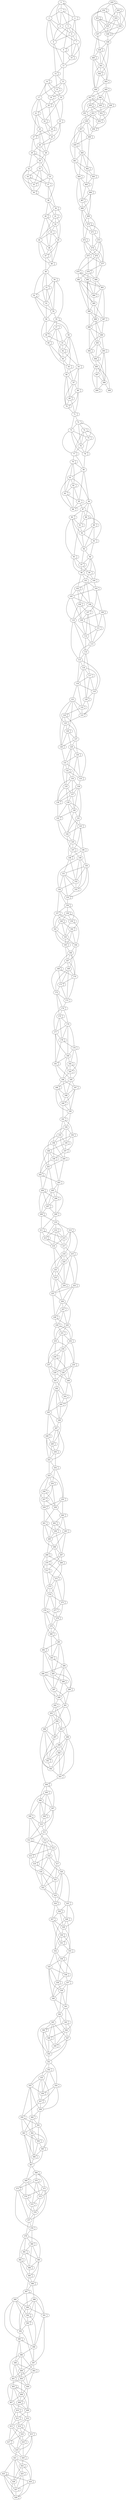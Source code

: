 strict graph G {
0;
1;
2;
3;
4;
5;
6;
7;
8;
9;
10;
11;
12;
13;
14;
15;
16;
17;
18;
19;
20;
21;
22;
23;
24;
25;
26;
27;
28;
29;
30;
31;
32;
33;
34;
35;
36;
37;
38;
39;
40;
41;
42;
43;
44;
45;
46;
47;
48;
49;
50;
51;
52;
53;
54;
55;
56;
57;
58;
59;
60;
61;
62;
63;
64;
65;
66;
67;
68;
69;
70;
71;
72;
73;
74;
75;
76;
77;
78;
79;
80;
81;
82;
83;
84;
85;
86;
87;
88;
89;
90;
91;
92;
93;
94;
95;
96;
97;
98;
99;
100;
101;
102;
103;
104;
105;
106;
107;
108;
109;
110;
111;
112;
113;
114;
115;
116;
117;
118;
119;
120;
121;
122;
123;
124;
125;
126;
127;
128;
129;
130;
131;
132;
133;
134;
135;
136;
137;
138;
139;
140;
141;
142;
143;
144;
145;
146;
147;
148;
149;
150;
151;
152;
153;
154;
155;
156;
157;
158;
159;
160;
161;
162;
163;
164;
165;
166;
167;
168;
169;
170;
171;
172;
173;
174;
175;
176;
177;
178;
179;
180;
181;
182;
183;
184;
185;
186;
187;
188;
189;
190;
191;
192;
193;
194;
195;
196;
197;
198;
199;
200;
201;
202;
203;
204;
205;
206;
207;
208;
209;
210;
211;
212;
213;
214;
215;
216;
217;
218;
219;
220;
221;
222;
223;
224;
225;
226;
227;
228;
229;
230;
231;
232;
233;
234;
235;
236;
237;
238;
239;
240;
241;
242;
243;
244;
245;
246;
247;
248;
249;
250;
251;
252;
253;
254;
255;
256;
257;
258;
259;
260;
261;
262;
263;
264;
265;
266;
267;
268;
269;
270;
271;
272;
273;
274;
275;
276;
277;
278;
279;
280;
281;
282;
283;
284;
285;
286;
287;
288;
289;
290;
291;
292;
293;
294;
295;
296;
297;
298;
299;
300;
301;
302;
303;
304;
305;
306;
307;
308;
309;
310;
311;
312;
313;
314;
315;
316;
317;
318;
319;
320;
321;
322;
323;
324;
325;
326;
327;
328;
329;
330;
331;
332;
333;
334;
335;
336;
337;
338;
339;
340;
341;
342;
343;
344;
345;
346;
347;
348;
349;
350;
351;
352;
353;
354;
355;
356;
357;
358;
359;
360;
361;
362;
363;
364;
365;
366;
367;
368;
369;
370;
371;
372;
373;
374;
375;
376;
377;
378;
379;
380;
381;
382;
383;
384;
385;
386;
387;
388;
389;
390;
391;
392;
393;
394;
395;
396;
397;
398;
399;
400;
401;
402;
403;
404;
405;
406;
407;
408;
409;
410;
411;
412;
413;
414;
415;
416;
417;
418;
419;
420;
421;
422;
423;
424;
425;
426;
427;
428;
429;
430;
431;
432;
433;
434;
435;
436;
437;
438;
439;
440;
441;
442;
443;
444;
445;
446;
447;
448;
449;
450;
451;
452;
453;
454;
455;
456;
457;
458;
459;
460;
461;
462;
463;
464;
465;
466;
467;
468;
469;
470;
471;
472;
473;
474;
475;
476;
477;
478;
479;
480;
481;
482;
483;
484;
485;
486;
487;
488;
489;
490;
491;
492;
493;
494;
495;
496;
497;
498;
499;
490 -- 492;
80 -- 81;
453 -- 456;
73 -- 75;
57 -- 60;
369 -- 369;
404 -- 408;
30 -- 32;
481 -- 486;
276 -- 278;
49 -- 52;
439 -- 441;
77 -- 80;
47 -- 48;
121 -- 123;
82 -- 85;
165 -- 165;
343 -- 343;
2 -- 2;
134 -- 137;
149 -- 150;
273 -- 277;
66 -- 69;
74 -- 74;
267 -- 271;
18 -- 20;
47 -- 47;
189 -- 189;
466 -- 469;
107 -- 113;
410 -- 412;
15 -- 16;
256 -- 258;
106 -- 111;
244 -- 246;
407 -- 410;
223 -- 224;
68 -- 71;
97 -- 97;
355 -- 359;
491 -- 493;
270 -- 275;
316 -- 319;
392 -- 396;
275 -- 278;
194 -- 196;
446 -- 450;
186 -- 189;
296 -- 302;
349 -- 350;
282 -- 285;
334 -- 338;
202 -- 203;
89 -- 92;
76 -- 78;
266 -- 267;
218 -- 221;
308 -- 310;
394 -- 397;
430 -- 436;
485 -- 488;
69 -- 70;
90 -- 94;
257 -- 257;
442 -- 444;
410 -- 410;
184 -- 186;
232 -- 232;
413 -- 417;
25 -- 26;
245 -- 248;
57 -- 59;
153 -- 155;
196 -- 200;
257 -- 259;
433 -- 434;
76 -- 77;
358 -- 360;
171 -- 172;
345 -- 349;
180 -- 182;
365 -- 365;
93 -- 94;
30 -- 31;
487 -- 489;
110 -- 112;
330 -- 330;
439 -- 443;
39 -- 41;
368 -- 372;
17 -- 22;
431 -- 437;
142 -- 142;
356 -- 356;
118 -- 122;
60 -- 65;
21 -- 27;
270 -- 274;
255 -- 255;
299 -- 300;
19 -- 25;
14 -- 18;
21 -- 22;
389 -- 392;
298 -- 303;
429 -- 430;
81 -- 82;
205 -- 209;
227 -- 227;
164 -- 166;
172 -- 173;
175 -- 177;
304 -- 306;
141 -- 143;
232 -- 234;
22 -- 24;
406 -- 409;
283 -- 285;
391 -- 396;
488 -- 489;
377 -- 379;
335 -- 336;
489 -- 491;
408 -- 408;
370 -- 371;
55 -- 57;
182 -- 183;
405 -- 406;
95 -- 95;
315 -- 319;
317 -- 321;
484 -- 484;
427 -- 427;
27 -- 29;
30 -- 33;
45 -- 46;
332 -- 336;
23 -- 26;
184 -- 187;
470 -- 472;
98 -- 101;
204 -- 207;
445 -- 446;
183 -- 185;
420 -- 420;
420 -- 422;
46 -- 47;
132 -- 135;
432 -- 432;
268 -- 268;
201 -- 202;
348 -- 349;
17 -- 23;
457 -- 460;
368 -- 370;
140 -- 144;
341 -- 344;
164 -- 167;
83 -- 86;
399 -- 402;
327 -- 330;
88 -- 88;
150 -- 155;
235 -- 240;
194 -- 197;
399 -- 400;
101 -- 104;
423 -- 426;
336 -- 338;
85 -- 87;
282 -- 286;
371 -- 372;
177 -- 178;
345 -- 346;
434 -- 437;
380 -- 381;
255 -- 260;
390 -- 391;
191 -- 191;
335 -- 340;
114 -- 115;
50 -- 53;
212 -- 215;
156 -- 156;
369 -- 373;
431 -- 434;
471 -- 474;
326 -- 326;
254 -- 256;
441 -- 443;
42 -- 44;
258 -- 260;
286 -- 290;
430 -- 435;
61 -- 62;
129 -- 131;
262 -- 263;
259 -- 259;
190 -- 192;
32 -- 37;
110 -- 115;
468 -- 471;
144 -- 147;
88 -- 92;
161 -- 163;
192 -- 195;
140 -- 141;
168 -- 171;
178 -- 181;
204 -- 204;
322 -- 324;
348 -- 348;
55 -- 58;
412 -- 415;
486 -- 489;
363 -- 366;
113 -- 115;
188 -- 189;
137 -- 139;
111 -- 113;
432 -- 437;
379 -- 381;
5 -- 10;
455 -- 458;
370 -- 375;
388 -- 394;
374 -- 376;
139 -- 143;
29 -- 29;
71 -- 72;
261 -- 261;
241 -- 243;
75 -- 75;
191 -- 193;
90 -- 92;
409 -- 411;
453 -- 455;
482 -- 486;
293 -- 298;
457 -- 458;
3 -- 8;
0 -- 5;
190 -- 191;
185 -- 186;
158 -- 160;
413 -- 418;
354 -- 357;
197 -- 199;
20 -- 20;
6 -- 7;
140 -- 142;
39 -- 42;
75 -- 78;
272 -- 274;
280 -- 281;
238 -- 242;
110 -- 114;
323 -- 324;
399 -- 401;
407 -- 411;
150 -- 153;
233 -- 236;
214 -- 218;
183 -- 184;
397 -- 402;
395 -- 395;
12 -- 14;
197 -- 197;
131 -- 132;
124 -- 124;
285 -- 287;
398 -- 402;
181 -- 185;
95 -- 97;
193 -- 195;
6 -- 10;
293 -- 294;
80 -- 84;
18 -- 19;
108 -- 109;
486 -- 487;
126 -- 127;
327 -- 331;
228 -- 229;
5 -- 9;
259 -- 261;
249 -- 249;
60 -- 64;
299 -- 301;
370 -- 373;
260 -- 260;
279 -- 280;
312 -- 314;
114 -- 117;
260 -- 263;
384 -- 385;
412 -- 416;
393 -- 393;
95 -- 98;
298 -- 300;
245 -- 247;
96 -- 99;
451 -- 454;
494 -- 496;
411 -- 411;
234 -- 239;
289 -- 290;
455 -- 457;
206 -- 207;
436 -- 436;
68 -- 70;
17 -- 20;
67 -- 68;
383 -- 386;
478 -- 481;
401 -- 405;
493 -- 493;
276 -- 276;
457 -- 459;
474 -- 477;
307 -- 311;
429 -- 429;
118 -- 121;
483 -- 484;
449 -- 452;
484 -- 485;
320 -- 323;
338 -- 338;
117 -- 117;
451 -- 455;
255 -- 258;
476 -- 477;
286 -- 288;
402 -- 404;
51 -- 54;
269 -- 269;
328 -- 331;
130 -- 133;
365 -- 366;
87 -- 89;
449 -- 451;
299 -- 304;
21 -- 21;
132 -- 132;
105 -- 110;
63 -- 63;
74 -- 75;
162 -- 162;
490 -- 491;
362 -- 367;
72 -- 76;
181 -- 181;
42 -- 45;
306 -- 310;
166 -- 169;
220 -- 224;
491 -- 494;
353 -- 355;
18 -- 22;
375 -- 375;
156 -- 158;
333 -- 336;
318 -- 321;
41 -- 41;
145 -- 148;
253 -- 256;
112 -- 113;
450 -- 453;
479 -- 480;
100 -- 102;
3 -- 4;
89 -- 93;
391 -- 391;
1 -- 2;
147 -- 147;
167 -- 168;
181 -- 184;
13 -- 17;
127 -- 128;
395 -- 399;
108 -- 113;
398 -- 401;
211 -- 216;
228 -- 228;
155 -- 156;
432 -- 435;
425 -- 426;
397 -- 400;
104 -- 110;
175 -- 175;
471 -- 471;
334 -- 335;
306 -- 307;
419 -- 420;
167 -- 169;
372 -- 375;
58 -- 63;
50 -- 54;
26 -- 29;
454 -- 454;
104 -- 107;
389 -- 395;
86 -- 86;
115 -- 116;
127 -- 129;
386 -- 388;
360 -- 362;
279 -- 281;
443 -- 443;
70 -- 70;
300 -- 303;
75 -- 76;
168 -- 168;
442 -- 442;
50 -- 51;
89 -- 94;
23 -- 25;
318 -- 322;
266 -- 269;
269 -- 273;
474 -- 475;
126 -- 126;
208 -- 211;
98 -- 100;
137 -- 138;
309 -- 309;
35 -- 36;
402 -- 403;
362 -- 366;
431 -- 431;
280 -- 283;
354 -- 358;
414 -- 414;
353 -- 356;
93 -- 93;
311 -- 314;
457 -- 461;
447 -- 450;
145 -- 147;
208 -- 208;
464 -- 467;
68 -- 68;
345 -- 348;
334 -- 334;
247 -- 248;
61 -- 65;
257 -- 258;
231 -- 232;
438 -- 439;
367 -- 369;
0 -- 2;
347 -- 351;
90 -- 90;
221 -- 224;
278 -- 280;
159 -- 164;
210 -- 212;
38 -- 39;
33 -- 37;
7 -- 10;
53 -- 54;
39 -- 39;
495 -- 498;
390 -- 392;
102 -- 102;
229 -- 231;
210 -- 214;
270 -- 271;
99 -- 99;
67 -- 69;
494 -- 495;
95 -- 99;
82 -- 86;
426 -- 428;
90 -- 95;
136 -- 137;
65 -- 65;
55 -- 59;
479 -- 479;
461 -- 464;
381 -- 382;
89 -- 89;
7 -- 11;
124 -- 127;
262 -- 262;
88 -- 91;
316 -- 317;
455 -- 459;
125 -- 126;
335 -- 338;
179 -- 179;
131 -- 133;
376 -- 377;
458 -- 458;
59 -- 60;
58 -- 62;
124 -- 125;
361 -- 363;
291 -- 295;
296 -- 300;
424 -- 427;
60 -- 60;
310 -- 312;
381 -- 383;
0 -- 0;
390 -- 394;
187 -- 188;
46 -- 48;
421 -- 422;
255 -- 259;
329 -- 330;
416 -- 418;
138 -- 138;
491 -- 492;
100 -- 100;
212 -- 217;
38 -- 41;
177 -- 181;
198 -- 200;
176 -- 179;
132 -- 133;
369 -- 372;
37 -- 39;
325 -- 326;
284 -- 286;
381 -- 384;
96 -- 100;
203 -- 205;
310 -- 311;
222 -- 222;
50 -- 50;
267 -- 270;
157 -- 160;
248 -- 251;
146 -- 150;
382 -- 385;
109 -- 111;
64 -- 65;
342 -- 345;
97 -- 99;
389 -- 390;
176 -- 180;
107 -- 109;
41 -- 42;
497 -- 496;
227 -- 229;
352 -- 352;
330 -- 331;
463 -- 463;
215 -- 217;
107 -- 112;
408 -- 409;
427 -- 428;
184 -- 188;
325 -- 328;
349 -- 349;
354 -- 354;
493 -- 496;
346 -- 351;
238 -- 241;
321 -- 323;
103 -- 108;
50 -- 55;
423 -- 424;
268 -- 271;
359 -- 359;
362 -- 365;
443 -- 445;
213 -- 217;
114 -- 116;
73 -- 77;
275 -- 275;
32 -- 34;
77 -- 79;
305 -- 308;
306 -- 309;
103 -- 105;
113 -- 114;
274 -- 277;
281 -- 284;
483 -- 488;
92 -- 94;
34 -- 34;
118 -- 119;
243 -- 246;
67 -- 70;
152 -- 154;
370 -- 372;
160 -- 162;
435 -- 437;
331 -- 331;
302 -- 303;
461 -- 463;
52 -- 54;
418 -- 418;
402 -- 402;
44 -- 46;
102 -- 104;
368 -- 369;
175 -- 176;
11 -- 13;
115 -- 119;
169 -- 170;
162 -- 164;
256 -- 257;
458 -- 459;
173 -- 174;
305 -- 306;
468 -- 469;
169 -- 171;
219 -- 224;
354 -- 356;
313 -- 316;
273 -- 276;
453 -- 457;
97 -- 98;
242 -- 245;
345 -- 347;
382 -- 386;
254 -- 254;
388 -- 393;
160 -- 160;
364 -- 365;
280 -- 280;
45 -- 48;
146 -- 146;
391 -- 397;
31 -- 35;
483 -- 487;
134 -- 138;
250 -- 251;
331 -- 333;
471 -- 473;
459 -- 460;
385 -- 385;
22 -- 22;
276 -- 280;
353 -- 358;
333 -- 334;
57 -- 57;
222 -- 225;
233 -- 235;
439 -- 439;
31 -- 36;
29 -- 30;
203 -- 203;
312 -- 315;
447 -- 449;
400 -- 403;
230 -- 233;
241 -- 242;
288 -- 289;
100 -- 103;
405 -- 407;
103 -- 107;
393 -- 396;
464 -- 465;
220 -- 221;
146 -- 148;
347 -- 350;
395 -- 398;
228 -- 230;
1 -- 3;
482 -- 483;
63 -- 66;
298 -- 299;
125 -- 128;
295 -- 298;
13 -- 18;
69 -- 69;
84 -- 87;
125 -- 127;
199 -- 202;
403 -- 407;
351 -- 352;
479 -- 481;
207 -- 209;
425 -- 425;
141 -- 145;
78 -- 80;
99 -- 100;
374 -- 374;
313 -- 317;
200 -- 200;
159 -- 163;
388 -- 391;
326 -- 329;
2 -- 4;
299 -- 303;
447 -- 451;
307 -- 310;
223 -- 226;
414 -- 417;
37 -- 38;
493 -- 497;
467 -- 467;
162 -- 165;
62 -- 63;
386 -- 386;
260 -- 262;
52 -- 52;
430 -- 434;
330 -- 333;
14 -- 15;
429 -- 431;
440 -- 441;
213 -- 213;
478 -- 480;
369 -- 374;
159 -- 159;
236 -- 236;
1 -- 5;
380 -- 380;
271 -- 272;
154 -- 156;
279 -- 282;
51 -- 52;
298 -- 302;
476 -- 479;
459 -- 461;
325 -- 329;
473 -- 475;
497 -- 499;
487 -- 490;
28 -- 30;
375 -- 377;
405 -- 405;
464 -- 468;
179 -- 182;
121 -- 122;
201 -- 204;
429 -- 432;
226 -- 227;
193 -- 198;
120 -- 122;
338 -- 340;
385 -- 387;
169 -- 172;
216 -- 221;
24 -- 25;
395 -- 396;
99 -- 101;
74 -- 77;
305 -- 307;
487 -- 487;
296 -- 301;
211 -- 215;
239 -- 240;
226 -- 229;
252 -- 255;
407 -- 409;
470 -- 470;
222 -- 227;
311 -- 312;
320 -- 324;
323 -- 325;
172 -- 175;
195 -- 198;
290 -- 291;
365 -- 367;
479 -- 482;
23 -- 27;
122 -- 124;
199 -- 203;
318 -- 323;
143 -- 147;
408 -- 410;
335 -- 339;
43 -- 44;
48 -- 49;
73 -- 76;
472 -- 476;
282 -- 283;
477 -- 478;
289 -- 289;
430 -- 433;
149 -- 153;
263 -- 263;
104 -- 109;
79 -- 80;
376 -- 378;
81 -- 86;
373 -- 377;
215 -- 216;
15 -- 18;
158 -- 161;
253 -- 257;
400 -- 404;
174 -- 176;
448 -- 452;
478 -- 482;
187 -- 189;
129 -- 132;
327 -- 329;
0 -- 1;
265 -- 268;
320 -- 325;
163 -- 165;
440 -- 444;
79 -- 79;
434 -- 438;
488 -- 490;
236 -- 237;
361 -- 364;
108 -- 111;
244 -- 245;
41 -- 46;
9 -- 10;
214 -- 215;
346 -- 350;
473 -- 474;
446 -- 448;
200 -- 201;
308 -- 312;
259 -- 262;
410 -- 413;
79 -- 81;
469 -- 472;
133 -- 133;
286 -- 286;
496 -- 498;
143 -- 143;
225 -- 226;
263 -- 265;
446 -- 451;
72 -- 72;
343 -- 346;
256 -- 259;
38 -- 40;
482 -- 485;
221 -- 225;
373 -- 374;
212 -- 212;
243 -- 244;
178 -- 179;
87 -- 90;
56 -- 60;
14 -- 17;
293 -- 297;
62 -- 62;
297 -- 302;
421 -- 423;
344 -- 349;
36 -- 36;
309 -- 310;
82 -- 83;
132 -- 134;
189 -- 191;
39 -- 40;
252 -- 253;
396 -- 398;
253 -- 255;
421 -- 425;
430 -- 430;
492 -- 494;
494 -- 494;
235 -- 235;
230 -- 232;
296 -- 297;
421 -- 424;
29 -- 33;
277 -- 277;
269 -- 272;
231 -- 234;
460 -- 462;
123 -- 125;
331 -- 332;
324 -- 326;
85 -- 86;
417 -- 417;
161 -- 165;
74 -- 78;
247 -- 250;
37 -- 37;
77 -- 77;
120 -- 120;
130 -- 134;
151 -- 152;
248 -- 248;
98 -- 102;
242 -- 244;
374 -- 375;
234 -- 238;
314 -- 315;
425 -- 428;
24 -- 24;
235 -- 238;
378 -- 380;
203 -- 206;
54 -- 55;
12 -- 15;
415 -- 419;
176 -- 177;
246 -- 247;
278 -- 278;
214 -- 219;
317 -- 322;
337 -- 339;
377 -- 378;
452 -- 454;
235 -- 239;
290 -- 292;
116 -- 117;
186 -- 190;
237 -- 239;
475 -- 477;
150 -- 151;
135 -- 137;
343 -- 347;
13 -- 16;
93 -- 96;
389 -- 393;
166 -- 168;
417 -- 420;
121 -- 126;
137 -- 140;
308 -- 308;
53 -- 56;
186 -- 186;
364 -- 366;
91 -- 92;
294 -- 296;
308 -- 313;
297 -- 301;
405 -- 408;
314 -- 316;
397 -- 401;
170 -- 171;
480 -- 483;
54 -- 56;
231 -- 231;
13 -- 15;
352 -- 355;
152 -- 153;
485 -- 487;
339 -- 341;
284 -- 287;
351 -- 354;
313 -- 319;
34 -- 35;
171 -- 171;
130 -- 130;
70 -- 71;
23 -- 28;
438 -- 441;
232 -- 235;
49 -- 50;
147 -- 149;
161 -- 164;
355 -- 360;
305 -- 305;
56 -- 59;
83 -- 85;
466 -- 467;
359 -- 361;
379 -- 383;
40 -- 44;
289 -- 291;
333 -- 333;
52 -- 56;
189 -- 190;
256 -- 256;
48 -- 48;
264 -- 267;
222 -- 226;
55 -- 55;
94 -- 96;
378 -- 378;
307 -- 309;
79 -- 82;
139 -- 142;
426 -- 427;
200 -- 203;
482 -- 484;
472 -- 474;
103 -- 103;
465 -- 465;
27 -- 28;
267 -- 269;
325 -- 325;
123 -- 123;
252 -- 254;
16 -- 20;
363 -- 367;
186 -- 188;
239 -- 241;
389 -- 394;
233 -- 237;
231 -- 233;
151 -- 155;
182 -- 184;
301 -- 301;
348 -- 350;
105 -- 106;
286 -- 287;
32 -- 36;
204 -- 206;
423 -- 428;
445 -- 449;
466 -- 468;
431 -- 435;
414 -- 415;
468 -- 470;
212 -- 213;
352 -- 356;
250 -- 252;
423 -- 423;
1 -- 4;
19 -- 26;
28 -- 31;
34 -- 36;
448 -- 448;
355 -- 356;
398 -- 399;
69 -- 71;
461 -- 462;
79 -- 83;
111 -- 112;
151 -- 154;
174 -- 177;
493 -- 494;
144 -- 145;
127 -- 130;
194 -- 195;
117 -- 119;
138 -- 142;
304 -- 305;
167 -- 170;
43 -- 46;
80 -- 85;
275 -- 277;
14 -- 14;
33 -- 38;
198 -- 199;
456 -- 458;
211 -- 213;
224 -- 224;
36 -- 38;
285 -- 288;
236 -- 240;
460 -- 463;
445 -- 447;
35 -- 35;
328 -- 329;
447 -- 447;
6 -- 8;
339 -- 340;
8 -- 11;
106 -- 110;
401 -- 404;
24 -- 27;
264 -- 265;
227 -- 230;
158 -- 159;
437 -- 440;
455 -- 456;
462 -- 465;
375 -- 376;
281 -- 285;
142 -- 144;
92 -- 93;
175 -- 178;
193 -- 196;
387 -- 389;
41 -- 45;
360 -- 360;
102 -- 105;
271 -- 273;
313 -- 318;
250 -- 250;
88 -- 93;
107 -- 107;
472 -- 472;
149 -- 154;
188 -- 190;
371 -- 377;
242 -- 246;
293 -- 296;
291 -- 293;
274 -- 276;
422 -- 426;
370 -- 370;
295 -- 297;
174 -- 174;
4 -- 6;
404 -- 406;
234 -- 237;
466 -- 466;
449 -- 449;
169 -- 173;
387 -- 390;
148 -- 151;
84 -- 86;
166 -- 170;
492 -- 495;
216 -- 220;
84 -- 88;
229 -- 233;
446 -- 449;
386 -- 387;
367 -- 368;
278 -- 279;
208 -- 210;
340 -- 342;
96 -- 98;
104 -- 104;
43 -- 45;
56 -- 58;
109 -- 112;
396 -- 397;
287 -- 291;
425 -- 427;
158 -- 158;
287 -- 292;
321 -- 322;
388 -- 392;
180 -- 183;
495 -- 497;
336 -- 337;
2 -- 7;
476 -- 480;
262 -- 265;
324 -- 327;
337 -- 337;
19 -- 19;
322 -- 323;
271 -- 271;
191 -- 192;
2 -- 6;
12 -- 12;
406 -- 407;
337 -- 340;
12 -- 13;
288 -- 290;
143 -- 144;
445 -- 448;
198 -- 202;
481 -- 485;
237 -- 238;
32 -- 35;
328 -- 332;
126 -- 128;
439 -- 440;
283 -- 283;
258 -- 261;
441 -- 444;
49 -- 53;
130 -- 131;
371 -- 374;
495 -- 496;
249 -- 251;
115 -- 118;
452 -- 452;
419 -- 421;
101 -- 103;
281 -- 282;
429 -- 433;
192 -- 196;
382 -- 382;
270 -- 270;
166 -- 167;
452 -- 456;
205 -- 207;
358 -- 361;
230 -- 231;
328 -- 328;
277 -- 278;
317 -- 320;
22 -- 25;
403 -- 406;
418 -- 419;
242 -- 243;
134 -- 135;
196 -- 199;
248 -- 249;
157 -- 161;
418 -- 420;
59 -- 61;
201 -- 205;
495 -- 499;
158 -- 162;
154 -- 155;
261 -- 265;
261 -- 264;
424 -- 424;
492 -- 492;
194 -- 194;
467 -- 469;
155 -- 155;
478 -- 478;
433 -- 435;
283 -- 284;
305 -- 309;
199 -- 199;
379 -- 380;
303 -- 303;
230 -- 230;
151 -- 153;
303 -- 304;
62 -- 64;
165 -- 166;
276 -- 279;
241 -- 245;
315 -- 315;
91 -- 95;
464 -- 464;
326 -- 327;
415 -- 420;
68 -- 69;
350 -- 351;
340 -- 341;
234 -- 236;
238 -- 240;
116 -- 120;
266 -- 268;
417 -- 419;
441 -- 442;
139 -- 141;
29 -- 32;
78 -- 78;
311 -- 315;
460 -- 464;
320 -- 321;
448 -- 453;
346 -- 348;
475 -- 479;
209 -- 209;
463 -- 466;
469 -- 470;
129 -- 130;
148 -- 152;
87 -- 88;
254 -- 258;
344 -- 348;
31 -- 33;
44 -- 47;
342 -- 344;
394 -- 395;
465 -- 467;
219 -- 219;
45 -- 47;
10 -- 10;
346 -- 346;
263 -- 266;
465 -- 466;
385 -- 386;
204 -- 208;
392 -- 393;
5 -- 8;
187 -- 190;
178 -- 178;
342 -- 343;
111 -- 111;
168 -- 172;
26 -- 28;
421 -- 426;
219 -- 220;
197 -- 200;
84 -- 89;
19 -- 24;
227 -- 228;
136 -- 138;
116 -- 118;
339 -- 342;
141 -- 144;
163 -- 164;
291 -- 294;
372 -- 376;
191 -- 194;
363 -- 364;
16 -- 16;
366 -- 367;
116 -- 119;
246 -- 249;
260 -- 264;
34 -- 37;
218 -- 223;
240 -- 244;
357 -- 358;
205 -- 208;
251 -- 253;
329 -- 333;
128 -- 128;
182 -- 182;
373 -- 373;
1 -- 1;
40 -- 40;
294 -- 295;
450 -- 451;
165 -- 167;
332 -- 335;
352 -- 353;
359 -- 363;
174 -- 175;
14 -- 16;
124 -- 128;
412 -- 414;
411 -- 414;
352 -- 354;
252 -- 252;
57 -- 61;
249 -- 250;
251 -- 252;
71 -- 73;
101 -- 106;
383 -- 385;
134 -- 136;
324 -- 324;
72 -- 73;
313 -- 314;
319 -- 319;
65 -- 66;
206 -- 206;
219 -- 222;
40 -- 43;
65 -- 67;
436 -- 438;
247 -- 251;
383 -- 384;
448 -- 454;
480 -- 484;
94 -- 97;
90 -- 91;
176 -- 178;
180 -- 181;
142 -- 145;
135 -- 138;
272 -- 273;
64 -- 66;
108 -- 108;
282 -- 282;
499 -- 499;
393 -- 394;
373 -- 378;
218 -- 220;
210 -- 213;
9 -- 9;
63 -- 67;
475 -- 478;
218 -- 222;
262 -- 264;
316 -- 320;
353 -- 357;
450 -- 450;
382 -- 384;
344 -- 347;
431 -- 436;
263 -- 267;
217 -- 219;
332 -- 334;
154 -- 157;
481 -- 484;
57 -- 62;
360 -- 363;
496 -- 499;
247 -- 249;
444 -- 447;
105 -- 109;
182 -- 185;
0 -- 4;
292 -- 292;
119 -- 120;
304 -- 307;
156 -- 157;
287 -- 290;
384 -- 384;
223 -- 225;
58 -- 64;
3 -- 9;
403 -- 404;
66 -- 70;
214 -- 217;
463 -- 465;
359 -- 362;
119 -- 123;
489 -- 490;
192 -- 193;
481 -- 483;
217 -- 218;
292 -- 293;
160 -- 161;
157 -- 159;
143 -- 146;
460 -- 461;
360 -- 361;
128 -- 131;
209 -- 210;
220 -- 223;
371 -- 376;
470 -- 471;
102 -- 106;
120 -- 123;
7 -- 9;
379 -- 382;
300 -- 301;
314 -- 317;
381 -- 381;
121 -- 124;
400 -- 401;
187 -- 187;
214 -- 214;
51 -- 51;
277 -- 279;
454 -- 456;
406 -- 408;
240 -- 243;
392 -- 392;
59 -- 59;
254 -- 257;
445 -- 445;
40 -- 42;
336 -- 336;
73 -- 78;
153 -- 153;
356 -- 357;
126 -- 129;
489 -- 492;
462 -- 462;
202 -- 202;
388 -- 390;
72 -- 74;
101 -- 105;
264 -- 264;
83 -- 83;
453 -- 454;
170 -- 173;
343 -- 344;
47 -- 49;
236 -- 239;
136 -- 140;
3 -- 7;
398 -- 400;
433 -- 436;
147 -- 148;
244 -- 244;
87 -- 91;
25 -- 28;
209 -- 211;
327 -- 327;
117 -- 120;
474 -- 476;
304 -- 304;
490 -- 493;
42 -- 43;
429 -- 434;
117 -- 118;
435 -- 436;
173 -- 173;
85 -- 85;
338 -- 339;
106 -- 108;
211 -- 211;
337 -- 341;
306 -- 308;
272 -- 272;
345 -- 350;
312 -- 312;
61 -- 64;
10 -- 11;
357 -- 357;
44 -- 48;
284 -- 289;
274 -- 275;
442 -- 443;
319 -- 322;
438 -- 442;
351 -- 353;
368 -- 371;
185 -- 188;
245 -- 246;
334 -- 337;
472 -- 475;
467 -- 468;
81 -- 84;
160 -- 163;
33 -- 35;
357 -- 359;
213 -- 216;
11 -- 12;
135 -- 139;
9 -- 11;
330 -- 332;
462 -- 463;
416 -- 419;
212 -- 216;
63 -- 68;
477 -- 480;
162 -- 163;
4 -- 8;
412 -- 413;
361 -- 365;
486 -- 488;
444 -- 446;
91 -- 91;
437 -- 439;
226 -- 228;
225 -- 228;
268 -- 270;
284 -- 288;
265 -- 266;
473 -- 477;
149 -- 152;
207 -- 207;
347 -- 349;
268 -- 269;
424 -- 428;
422 -- 424;
459 -- 459;
122 -- 122;
195 -- 195;
96 -- 97;
177 -- 180;
139 -- 140;
171 -- 173;
440 -- 442;
210 -- 215;
157 -- 157;
148 -- 148;
341 -- 342;
133 -- 136;
378 -- 379;
21 -- 23;
198 -- 201;
193 -- 197;
136 -- 141;
205 -- 206;
410 -- 411;
292 -- 294;
485 -- 486;
183 -- 183;
207 -- 208;
261 -- 266;
387 -- 391;
195 -- 197;
185 -- 187;
281 -- 283;
27 -- 27;
15 -- 15;
300 -- 302;
341 -- 343;
31 -- 34;
473 -- 476;
16 -- 19;
224 -- 225;
316 -- 318;
409 -- 412;
470 -- 473;
405 -- 409;
237 -- 241;
52 -- 53;
145 -- 146;
456 -- 456;
380 -- 383;
72 -- 75;
253 -- 254;
368 -- 368;
121 -- 125;
71 -- 71;
221 -- 223;
272 -- 275;
122 -- 123;
8 -- 12;
172 -- 174;
206 -- 209;
488 -- 491;
179 -- 183;
315 -- 318;
295 -- 299;
112 -- 114;
422 -- 422;
179 -- 180;
229 -- 232;
415 -- 418;
411 -- 413;
450 -- 452;
58 -- 61;
416 -- 417;
319 -- 321;
129 -- 133;
51 -- 53;
432 -- 433;
399 -- 403;
414 -- 416;
326 -- 328;
243 -- 243;
196 -- 201;
440 -- 440;
192 -- 194;
156 -- 159;
292 -- 295;
309 -- 311;
428 -- 428;
362 -- 364;
387 -- 387;
301 -- 302;
443 -- 444;
150 -- 152;
432 -- 438;
423 -- 427;
202 -- 204;
74 -- 76;
285 -- 289;
0 -- 3;
131 -- 135;
20 -- 24;
81 -- 83;
146 -- 149;
294 -- 297;
26 -- 30;
5 -- 6;
248 -- 250;
273 -- 274;
288 -- 288;
168 -- 170;
380 -- 384;
366 -- 366;
43 -- 43;
20 -- 21;
355 -- 358;
364 -- 364;
413 -- 416;
49 -- 51;
415 -- 415;
82 -- 82;
422 -- 425;
458 -- 462;
66 -- 67;
17 -- 21;
469 -- 471;
}
